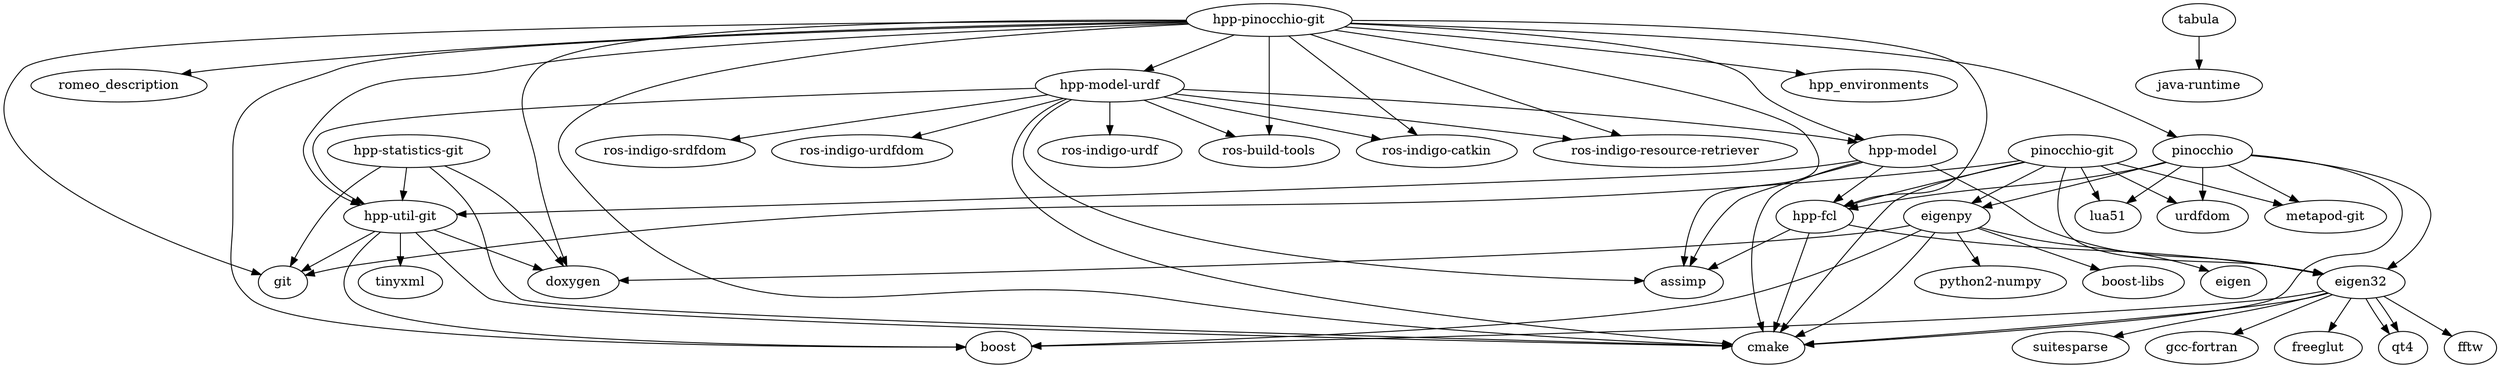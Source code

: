 digraph {
	boost
	romeo_description
	"hpp-model-urdf"
	"hpp-model"
	eigen32
	"pinocchio-git"
	freeglut
	pinocchio
	git
	"metapod-git"
	tinyxml
	"python2-numpy"
	tabula
	"hpp-util-git"
	qt4
	fftw
	lua51
	assimp
	doxygen
	"ros-build-tools"
	suitesparse
	"gcc-fortran"
	"boost-libs"
	cmake
	eigenpy
	eigen
	urdfdom
	"ros-indigo-catkin"
	"hpp-statistics-git"
	hpp_environments
	"hpp-fcl"
	"hpp-pinocchio-git"
	"java-runtime"
	"ros-indigo-urdfdom"
	"ros-indigo-urdf"
	"ros-indigo-resource-retriever"
	"ros-indigo-srdfdom"
		"pinocchio-git" -> "metapod-git"
		"pinocchio-git" -> lua51
		"pinocchio-git" -> cmake
		"pinocchio-git" -> git
		"pinocchio-git" -> eigen32
		"pinocchio-git" -> eigenpy
		"pinocchio-git" -> "hpp-fcl"
		"pinocchio-git" -> urdfdom
		eigen32 -> qt4
		eigen32 -> cmake
		eigen32 -> freeglut
		eigen32 -> "gcc-fortran"
		eigen32 -> fftw
		eigen32 -> qt4
		eigen32 -> suitesparse
		eigen32 -> boost
		"hpp-model" -> assimp
		"hpp-model" -> cmake
		"hpp-model" -> eigen32
		"hpp-model" -> "hpp-util-git"
		"hpp-model" -> "hpp-fcl"
		pinocchio -> "metapod-git"
		pinocchio -> lua51
		pinocchio -> cmake
		pinocchio -> eigen32
		pinocchio -> "hpp-fcl"
		pinocchio -> eigenpy
		pinocchio -> urdfdom
		tabula -> "java-runtime"
		"hpp-util-git" -> cmake
		"hpp-util-git" -> git
		"hpp-util-git" -> doxygen
		"hpp-util-git" -> boost
		"hpp-util-git" -> tinyxml
		"hpp-fcl" -> cmake
		"hpp-fcl" -> eigen32
		"hpp-fcl" -> assimp
		"hpp-pinocchio-git" -> "hpp-model"
		"hpp-pinocchio-git" -> "hpp-model-urdf"
		"hpp-pinocchio-git" -> romeo_description
		"hpp-pinocchio-git" -> hpp_environments
		"hpp-pinocchio-git" -> cmake
		"hpp-pinocchio-git" -> git
		"hpp-pinocchio-git" -> doxygen
		"hpp-pinocchio-git" -> "ros-build-tools"
		"hpp-pinocchio-git" -> "ros-indigo-catkin"
		"hpp-pinocchio-git" -> boost
		"hpp-pinocchio-git" -> pinocchio
		"hpp-pinocchio-git" -> assimp
		"hpp-pinocchio-git" -> "hpp-util-git"
		"hpp-pinocchio-git" -> "hpp-fcl"
		"hpp-pinocchio-git" -> "ros-indigo-resource-retriever"
		"hpp-model-urdf" -> cmake
		"hpp-model-urdf" -> "ros-build-tools"
		"hpp-model-urdf" -> "ros-indigo-catkin"
		"hpp-model-urdf" -> assimp
		"hpp-model-urdf" -> "hpp-util-git"
		"hpp-model-urdf" -> "hpp-model"
		"hpp-model-urdf" -> "ros-indigo-resource-retriever"
		"hpp-model-urdf" -> "ros-indigo-urdf"
		"hpp-model-urdf" -> "ros-indigo-urdfdom"
		"hpp-model-urdf" -> "ros-indigo-srdfdom"
		"hpp-statistics-git" -> cmake
		"hpp-statistics-git" -> git
		"hpp-statistics-git" -> doxygen
		"hpp-statistics-git" -> "hpp-util-git"
		eigenpy -> doxygen
		eigenpy -> cmake
		eigenpy -> eigen
		eigenpy -> boost
		eigenpy -> "python2-numpy"
		eigenpy -> "boost-libs"
}